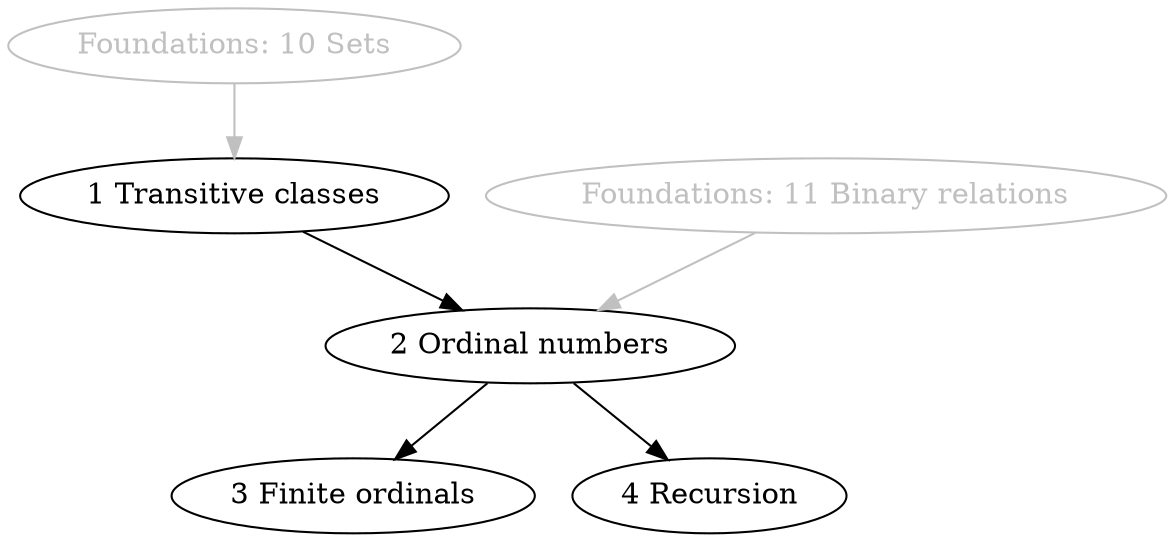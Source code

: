 digraph Sections {

    foundations_10 [label = "Foundations: 10 Sets", color = "gray", fontcolor = "gray"]
    foundations_11 [label = "Foundations: 11 Binary relations", color = "gray", fontcolor = "gray"]

    set_theory_01 [label = "1 Transitive classes"]
    set_theory_02 [label = "2 Ordinal numbers"]
    set_theory_03 [label = "3 Finite ordinals"]
    set_theory_04 [label = "4 Recursion"]

    foundations_10  -> set_theory_01    [color = "gray"]
    foundations_11  -> set_theory_02    [color = "gray"]
    set_theory_01   -> set_theory_02
    set_theory_02   -> set_theory_03
    set_theory_02   -> set_theory_04
}